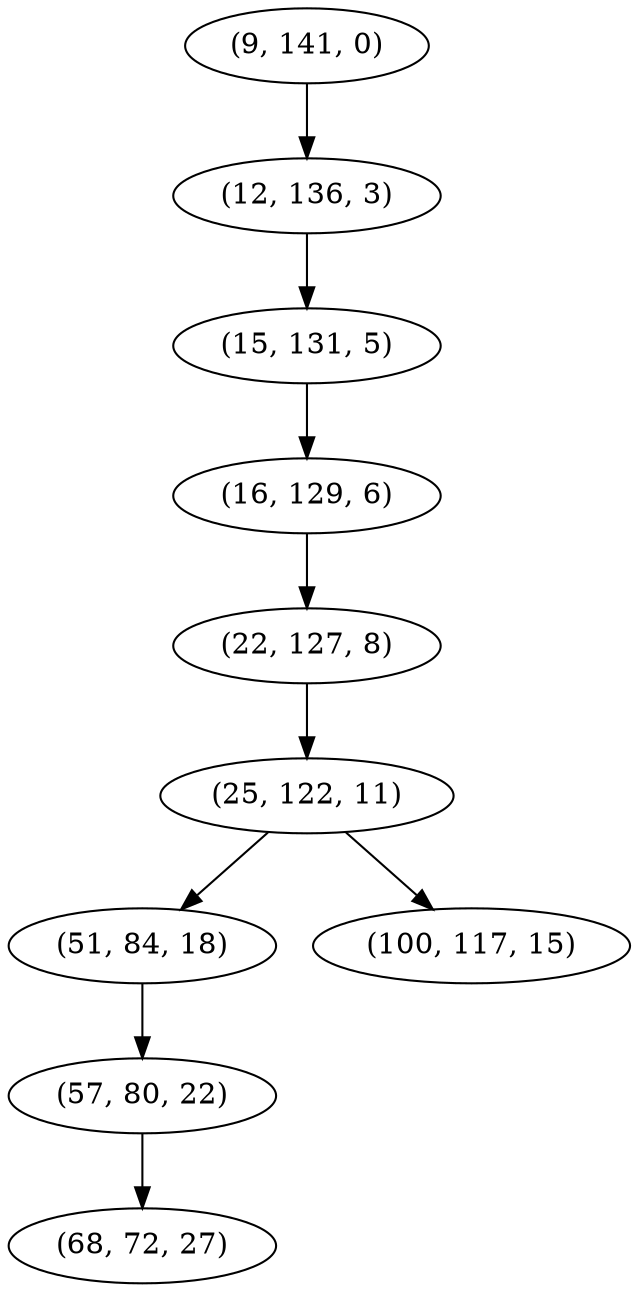 digraph tree {
    "(9, 141, 0)";
    "(12, 136, 3)";
    "(15, 131, 5)";
    "(16, 129, 6)";
    "(22, 127, 8)";
    "(25, 122, 11)";
    "(51, 84, 18)";
    "(57, 80, 22)";
    "(68, 72, 27)";
    "(100, 117, 15)";
    "(9, 141, 0)" -> "(12, 136, 3)";
    "(12, 136, 3)" -> "(15, 131, 5)";
    "(15, 131, 5)" -> "(16, 129, 6)";
    "(16, 129, 6)" -> "(22, 127, 8)";
    "(22, 127, 8)" -> "(25, 122, 11)";
    "(25, 122, 11)" -> "(51, 84, 18)";
    "(25, 122, 11)" -> "(100, 117, 15)";
    "(51, 84, 18)" -> "(57, 80, 22)";
    "(57, 80, 22)" -> "(68, 72, 27)";
}
